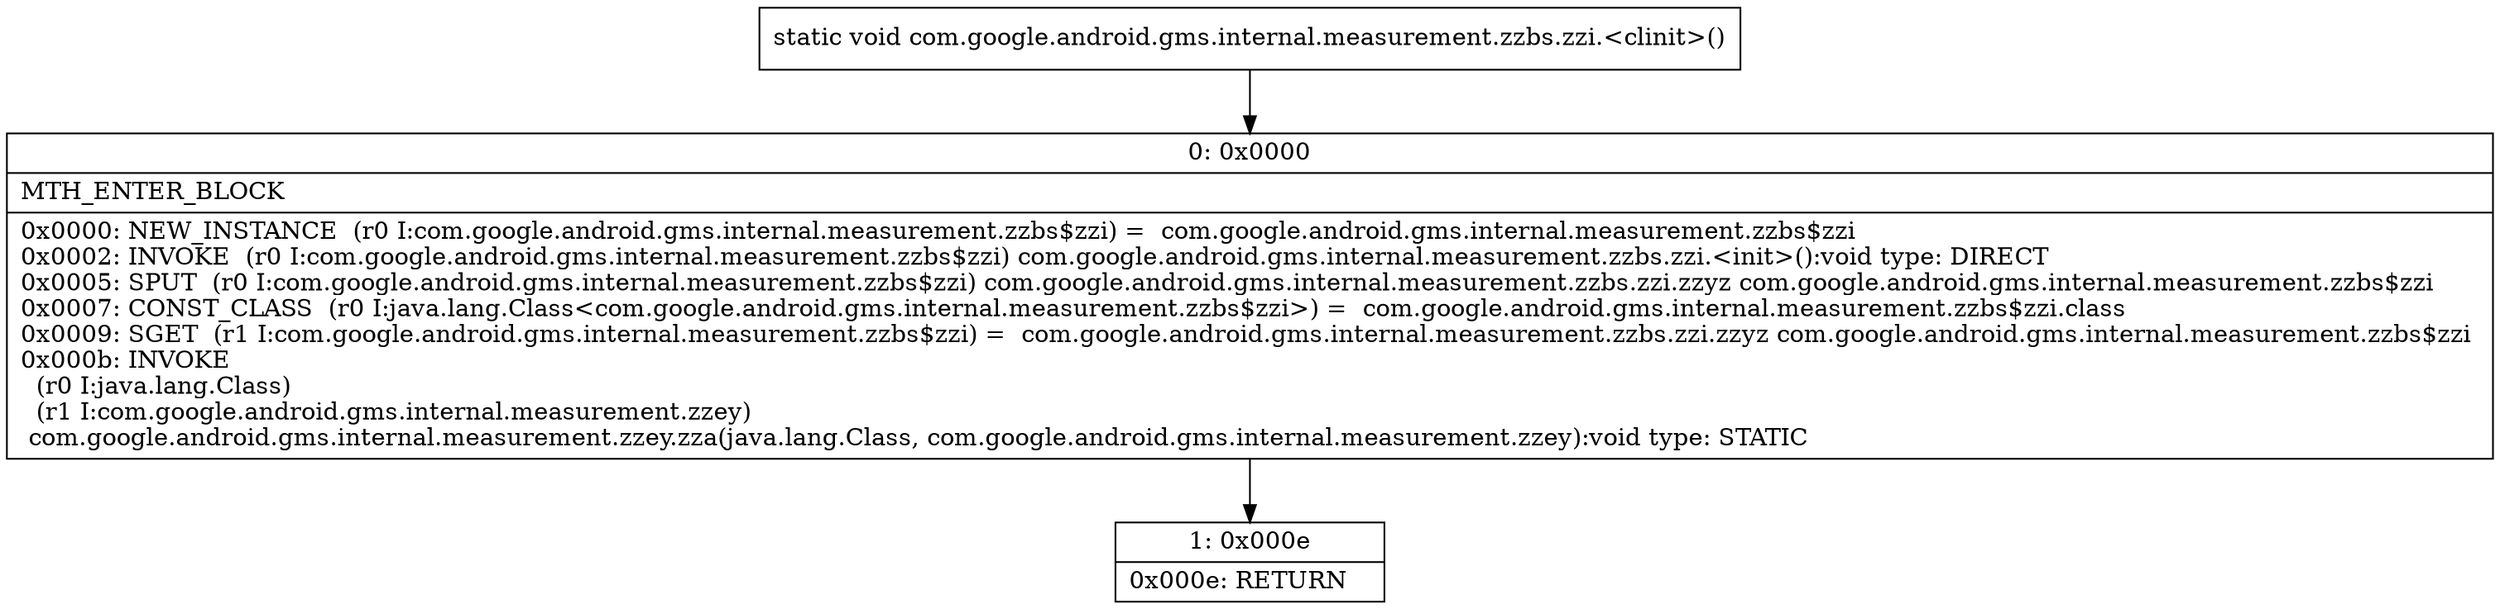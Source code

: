 digraph "CFG forcom.google.android.gms.internal.measurement.zzbs.zzi.\<clinit\>()V" {
Node_0 [shape=record,label="{0\:\ 0x0000|MTH_ENTER_BLOCK\l|0x0000: NEW_INSTANCE  (r0 I:com.google.android.gms.internal.measurement.zzbs$zzi) =  com.google.android.gms.internal.measurement.zzbs$zzi \l0x0002: INVOKE  (r0 I:com.google.android.gms.internal.measurement.zzbs$zzi) com.google.android.gms.internal.measurement.zzbs.zzi.\<init\>():void type: DIRECT \l0x0005: SPUT  (r0 I:com.google.android.gms.internal.measurement.zzbs$zzi) com.google.android.gms.internal.measurement.zzbs.zzi.zzyz com.google.android.gms.internal.measurement.zzbs$zzi \l0x0007: CONST_CLASS  (r0 I:java.lang.Class\<com.google.android.gms.internal.measurement.zzbs$zzi\>) =  com.google.android.gms.internal.measurement.zzbs$zzi.class \l0x0009: SGET  (r1 I:com.google.android.gms.internal.measurement.zzbs$zzi) =  com.google.android.gms.internal.measurement.zzbs.zzi.zzyz com.google.android.gms.internal.measurement.zzbs$zzi \l0x000b: INVOKE  \l  (r0 I:java.lang.Class)\l  (r1 I:com.google.android.gms.internal.measurement.zzey)\l com.google.android.gms.internal.measurement.zzey.zza(java.lang.Class, com.google.android.gms.internal.measurement.zzey):void type: STATIC \l}"];
Node_1 [shape=record,label="{1\:\ 0x000e|0x000e: RETURN   \l}"];
MethodNode[shape=record,label="{static void com.google.android.gms.internal.measurement.zzbs.zzi.\<clinit\>() }"];
MethodNode -> Node_0;
Node_0 -> Node_1;
}

